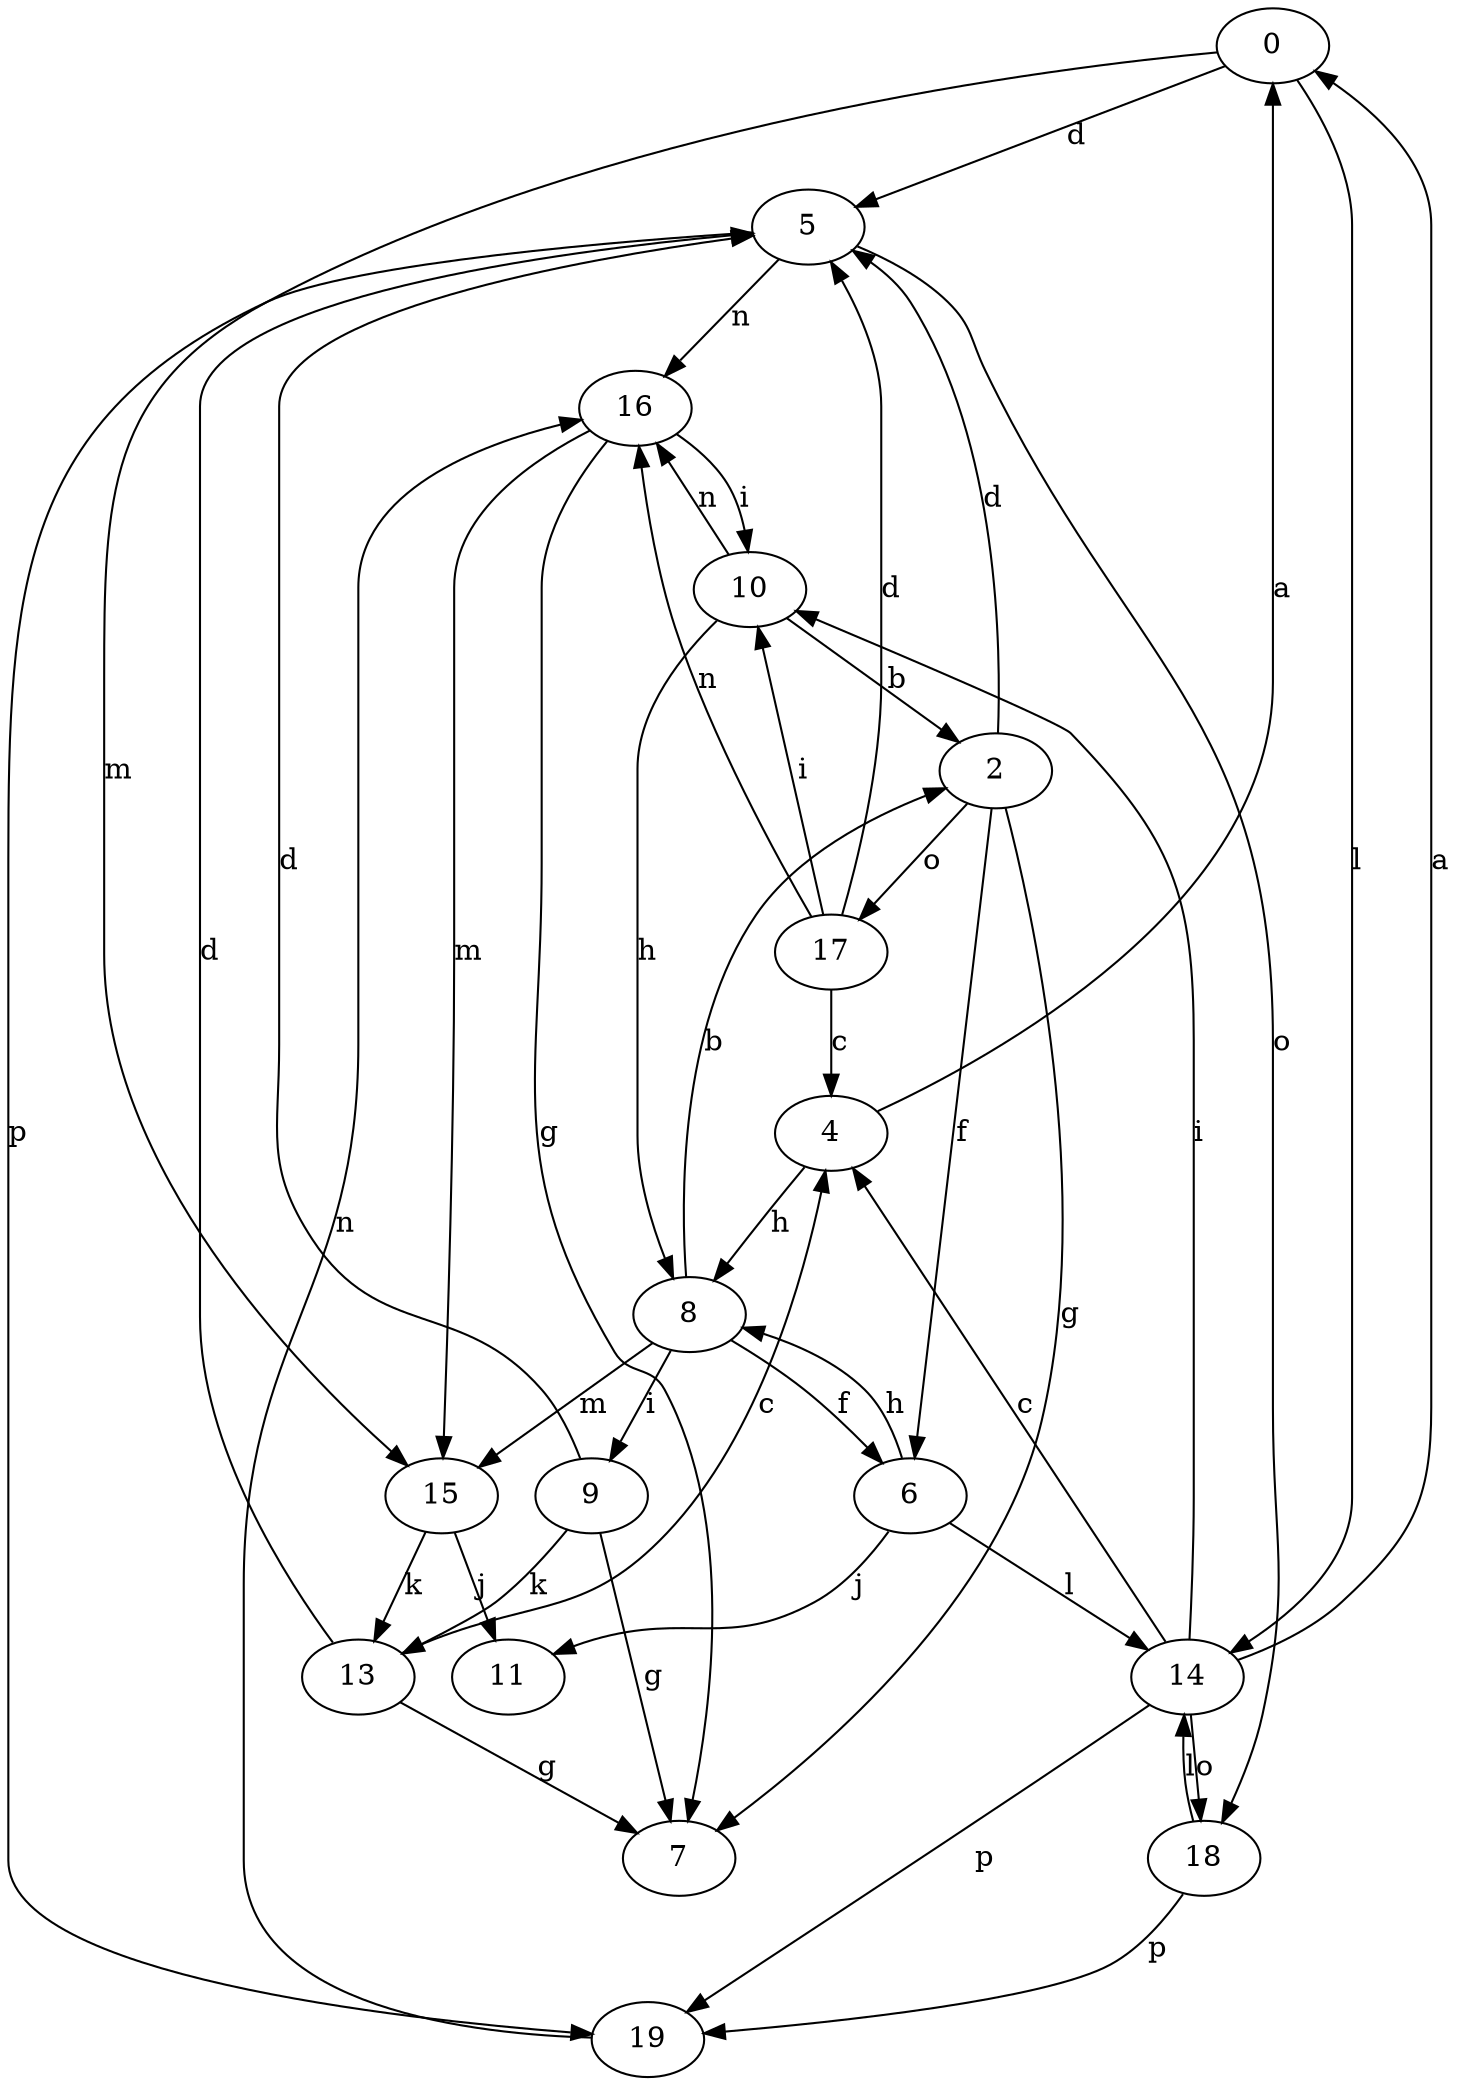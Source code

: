 strict digraph  {
0;
2;
4;
5;
6;
7;
8;
9;
10;
11;
13;
14;
15;
16;
17;
18;
19;
0 -> 5  [label=d];
0 -> 14  [label=l];
0 -> 15  [label=m];
2 -> 5  [label=d];
2 -> 6  [label=f];
2 -> 7  [label=g];
2 -> 17  [label=o];
4 -> 0  [label=a];
4 -> 8  [label=h];
5 -> 16  [label=n];
5 -> 18  [label=o];
5 -> 19  [label=p];
6 -> 8  [label=h];
6 -> 11  [label=j];
6 -> 14  [label=l];
8 -> 2  [label=b];
8 -> 6  [label=f];
8 -> 9  [label=i];
8 -> 15  [label=m];
9 -> 5  [label=d];
9 -> 7  [label=g];
9 -> 13  [label=k];
10 -> 2  [label=b];
10 -> 8  [label=h];
10 -> 16  [label=n];
13 -> 4  [label=c];
13 -> 5  [label=d];
13 -> 7  [label=g];
14 -> 0  [label=a];
14 -> 4  [label=c];
14 -> 10  [label=i];
14 -> 18  [label=o];
14 -> 19  [label=p];
15 -> 11  [label=j];
15 -> 13  [label=k];
16 -> 7  [label=g];
16 -> 10  [label=i];
16 -> 15  [label=m];
17 -> 4  [label=c];
17 -> 5  [label=d];
17 -> 10  [label=i];
17 -> 16  [label=n];
18 -> 14  [label=l];
18 -> 19  [label=p];
19 -> 16  [label=n];
}
